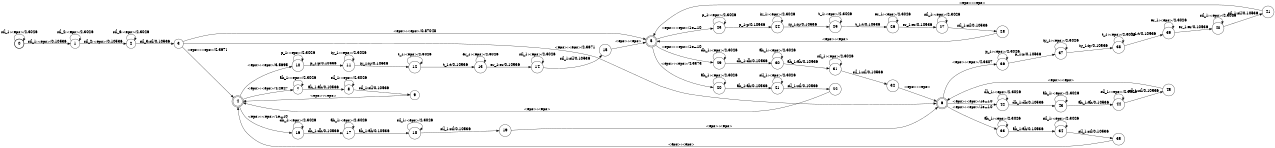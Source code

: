 digraph FST {
rankdir = LR;
size = "8.5,11";
center = 1;
orientation = Portrait;
ranksep = "0.4";
nodesep = "0.25";
0 [label = "0", shape = circle, style = bold, fontsize = 14]
	0 -> 0 [label = "sil_1:<eps>/2.3026", fontsize = 14];
	0 -> 1 [label = "sil_1:<eps>/0.10536", fontsize = 14];
1 [label = "1", shape = circle, style = solid, fontsize = 14]
	1 -> 1 [label = "sil_2:<eps>/2.3026", fontsize = 14];
	1 -> 2 [label = "sil_2:<eps>/0.10536", fontsize = 14];
2 [label = "2", shape = circle, style = solid, fontsize = 14]
	2 -> 2 [label = "sil_3:<eps>/2.3026", fontsize = 14];
	2 -> 3 [label = "sil_3:sil/0.10536", fontsize = 14];
3 [label = "3", shape = circle, style = solid, fontsize = 14]
	3 -> 4 [label = "<eps>:<eps>/2.3671", fontsize = 14];
	3 -> 5 [label = "<eps>:<eps>/0.87048", fontsize = 14];
	3 -> 6 [label = "<eps>:<eps>/2.3671", fontsize = 14];
4 [label = "4", shape = doublecircle, style = solid, fontsize = 14]
	4 -> 7 [label = "<eps>:<eps>/4.2627", fontsize = 14];
	4 -> 10 [label = "<eps>:<eps>/3.5695", fontsize = 14];
	4 -> 16 [label = "<eps>:<eps>/1e+10", fontsize = 14];
5 [label = "5", shape = doublecircle, style = solid, fontsize = 14]
	5 -> 20 [label = "<eps>:<eps>/4.3373", fontsize = 14];
	5 -> 23 [label = "<eps>:<eps>/1e+10", fontsize = 14];
	5 -> 29 [label = "<eps>:<eps>/1e+10", fontsize = 14];
6 [label = "6", shape = doublecircle, style = solid, fontsize = 14]
	6 -> 33 [label = "<eps>:<eps>/1e+10", fontsize = 14];
	6 -> 36 [label = "<eps>:<eps>/4.3307", fontsize = 14];
	6 -> 42 [label = "<eps>:<eps>/1e+10", fontsize = 14];
7 [label = "7", shape = circle, style = solid, fontsize = 14]
	7 -> 7 [label = "ah_1:<eps>/2.3026", fontsize = 14];
	7 -> 8 [label = "ah_1:ah/0.10536", fontsize = 14];
8 [label = "8", shape = circle, style = solid, fontsize = 14]
	8 -> 8 [label = "sil_1:<eps>/2.3026", fontsize = 14];
	8 -> 9 [label = "sil_1:sil/0.10536", fontsize = 14];
9 [label = "9", shape = circle, style = solid, fontsize = 14]
	9 -> 4 [label = "<eps>:<eps>", fontsize = 14];
10 [label = "10", shape = circle, style = solid, fontsize = 14]
	10 -> 10 [label = "p_1:<eps>/2.3026", fontsize = 14];
	10 -> 11 [label = "p_1:p/0.10536", fontsize = 14];
11 [label = "11", shape = circle, style = solid, fontsize = 14]
	11 -> 11 [label = "iy_1:<eps>/2.3026", fontsize = 14];
	11 -> 12 [label = "iy_1:iy/0.10536", fontsize = 14];
12 [label = "12", shape = circle, style = solid, fontsize = 14]
	12 -> 12 [label = "t_1:<eps>/2.3026", fontsize = 14];
	12 -> 13 [label = "t_1:t/0.10536", fontsize = 14];
13 [label = "13", shape = circle, style = solid, fontsize = 14]
	13 -> 13 [label = "er_1:<eps>/2.3026", fontsize = 14];
	13 -> 14 [label = "er_1:er/0.10536", fontsize = 14];
14 [label = "14", shape = circle, style = solid, fontsize = 14]
	14 -> 14 [label = "sil_1:<eps>/2.3026", fontsize = 14];
	14 -> 15 [label = "sil_1:sil/0.10536", fontsize = 14];
15 [label = "15", shape = circle, style = solid, fontsize = 14]
	15 -> 5 [label = "<eps>:<eps>", fontsize = 14];
16 [label = "16", shape = circle, style = solid, fontsize = 14]
	16 -> 16 [label = "dh_1:<eps>/2.3026", fontsize = 14];
	16 -> 17 [label = "dh_1:dh/0.10536", fontsize = 14];
17 [label = "17", shape = circle, style = solid, fontsize = 14]
	17 -> 17 [label = "ah_1:<eps>/2.3026", fontsize = 14];
	17 -> 18 [label = "ah_1:ah/0.10536", fontsize = 14];
18 [label = "18", shape = circle, style = solid, fontsize = 14]
	18 -> 18 [label = "sil_1:<eps>/2.3026", fontsize = 14];
	18 -> 19 [label = "sil_1:sil/0.10536", fontsize = 14];
19 [label = "19", shape = circle, style = solid, fontsize = 14]
	19 -> 6 [label = "<eps>:<eps>", fontsize = 14];
20 [label = "20", shape = circle, style = solid, fontsize = 14]
	20 -> 20 [label = "ah_1:<eps>/2.3026", fontsize = 14];
	20 -> 21 [label = "ah_1:ah/0.10536", fontsize = 14];
21 [label = "21", shape = circle, style = solid, fontsize = 14]
	21 -> 21 [label = "sil_1:<eps>/2.3026", fontsize = 14];
	21 -> 22 [label = "sil_1:sil/0.10536", fontsize = 14];
22 [label = "22", shape = circle, style = solid, fontsize = 14]
	22 -> 4 [label = "<eps>:<eps>", fontsize = 14];
23 [label = "23", shape = circle, style = solid, fontsize = 14]
	23 -> 23 [label = "p_1:<eps>/2.3026", fontsize = 14];
	23 -> 24 [label = "p_1:p/0.10536", fontsize = 14];
24 [label = "24", shape = circle, style = solid, fontsize = 14]
	24 -> 24 [label = "iy_1:<eps>/2.3026", fontsize = 14];
	24 -> 25 [label = "iy_1:iy/0.10536", fontsize = 14];
25 [label = "25", shape = circle, style = solid, fontsize = 14]
	25 -> 25 [label = "t_1:<eps>/2.3026", fontsize = 14];
	25 -> 26 [label = "t_1:t/0.10536", fontsize = 14];
26 [label = "26", shape = circle, style = solid, fontsize = 14]
	26 -> 26 [label = "er_1:<eps>/2.3026", fontsize = 14];
	26 -> 27 [label = "er_1:er/0.10536", fontsize = 14];
27 [label = "27", shape = circle, style = solid, fontsize = 14]
	27 -> 27 [label = "sil_1:<eps>/2.3026", fontsize = 14];
	27 -> 28 [label = "sil_1:sil/0.10536", fontsize = 14];
28 [label = "28", shape = circle, style = solid, fontsize = 14]
	28 -> 5 [label = "<eps>:<eps>", fontsize = 14];
29 [label = "29", shape = circle, style = solid, fontsize = 14]
	29 -> 29 [label = "dh_1:<eps>/2.3026", fontsize = 14];
	29 -> 30 [label = "dh_1:dh/0.10536", fontsize = 14];
30 [label = "30", shape = circle, style = solid, fontsize = 14]
	30 -> 30 [label = "ah_1:<eps>/2.3026", fontsize = 14];
	30 -> 31 [label = "ah_1:ah/0.10536", fontsize = 14];
31 [label = "31", shape = circle, style = solid, fontsize = 14]
	31 -> 31 [label = "sil_1:<eps>/2.3026", fontsize = 14];
	31 -> 32 [label = "sil_1:sil/0.10536", fontsize = 14];
32 [label = "32", shape = circle, style = solid, fontsize = 14]
	32 -> 6 [label = "<eps>:<eps>", fontsize = 14];
33 [label = "33", shape = circle, style = solid, fontsize = 14]
	33 -> 33 [label = "ah_1:<eps>/2.3026", fontsize = 14];
	33 -> 34 [label = "ah_1:ah/0.10536", fontsize = 14];
34 [label = "34", shape = circle, style = solid, fontsize = 14]
	34 -> 34 [label = "sil_1:<eps>/2.3026", fontsize = 14];
	34 -> 35 [label = "sil_1:sil/0.10536", fontsize = 14];
35 [label = "35", shape = circle, style = solid, fontsize = 14]
	35 -> 4 [label = "<eps>:<eps>", fontsize = 14];
36 [label = "36", shape = circle, style = solid, fontsize = 14]
	36 -> 36 [label = "p_1:<eps>/2.3026", fontsize = 14];
	36 -> 37 [label = "p_1:p/0.10536", fontsize = 14];
37 [label = "37", shape = circle, style = solid, fontsize = 14]
	37 -> 37 [label = "iy_1:<eps>/2.3026", fontsize = 14];
	37 -> 38 [label = "iy_1:iy/0.10536", fontsize = 14];
38 [label = "38", shape = circle, style = solid, fontsize = 14]
	38 -> 38 [label = "t_1:<eps>/2.3026", fontsize = 14];
	38 -> 39 [label = "t_1:t/0.10536", fontsize = 14];
39 [label = "39", shape = circle, style = solid, fontsize = 14]
	39 -> 39 [label = "er_1:<eps>/2.3026", fontsize = 14];
	39 -> 40 [label = "er_1:er/0.10536", fontsize = 14];
40 [label = "40", shape = circle, style = solid, fontsize = 14]
	40 -> 40 [label = "sil_1:<eps>/2.3026", fontsize = 14];
	40 -> 41 [label = "sil_1:sil/0.10536", fontsize = 14];
41 [label = "41", shape = circle, style = solid, fontsize = 14]
	41 -> 5 [label = "<eps>:<eps>", fontsize = 14];
42 [label = "42", shape = circle, style = solid, fontsize = 14]
	42 -> 42 [label = "dh_1:<eps>/2.3026", fontsize = 14];
	42 -> 43 [label = "dh_1:dh/0.10536", fontsize = 14];
43 [label = "43", shape = circle, style = solid, fontsize = 14]
	43 -> 43 [label = "ah_1:<eps>/2.3026", fontsize = 14];
	43 -> 44 [label = "ah_1:ah/0.10536", fontsize = 14];
44 [label = "44", shape = circle, style = solid, fontsize = 14]
	44 -> 44 [label = "sil_1:<eps>/2.3026", fontsize = 14];
	44 -> 45 [label = "sil_1:sil/0.10536", fontsize = 14];
45 [label = "45", shape = circle, style = solid, fontsize = 14]
	45 -> 6 [label = "<eps>:<eps>", fontsize = 14];
}
